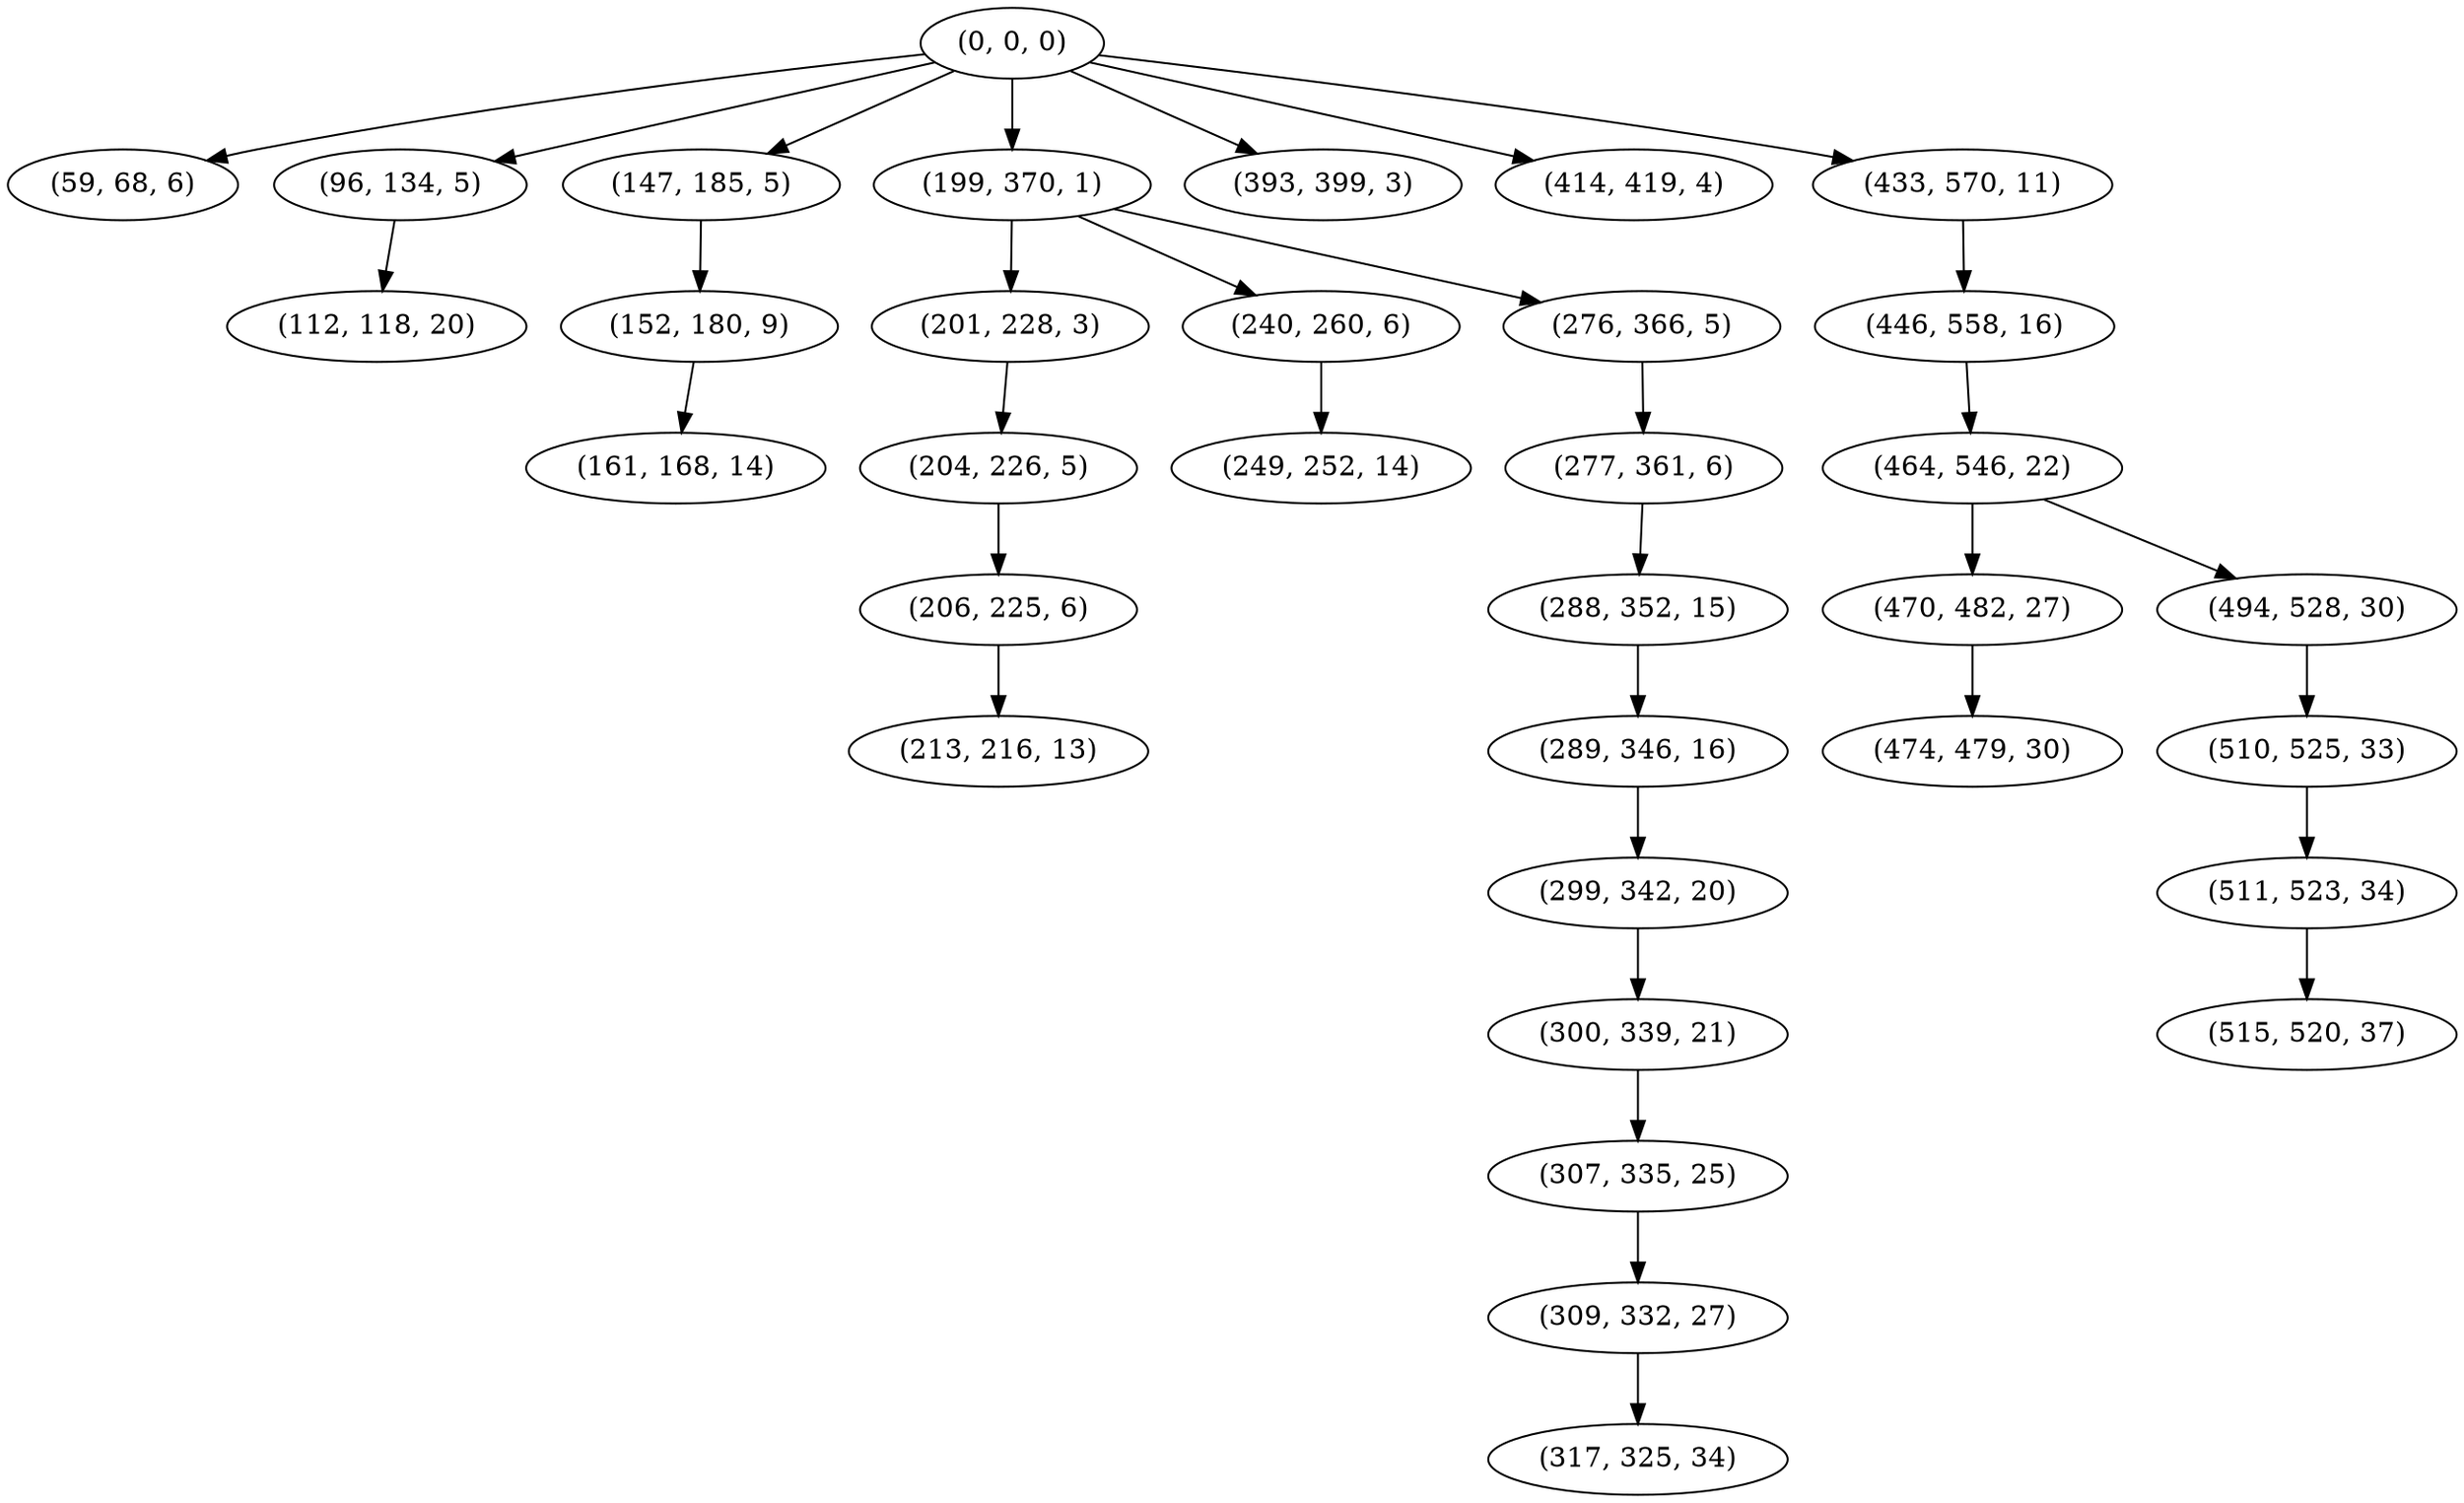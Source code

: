 digraph tree {
    "(0, 0, 0)";
    "(59, 68, 6)";
    "(96, 134, 5)";
    "(112, 118, 20)";
    "(147, 185, 5)";
    "(152, 180, 9)";
    "(161, 168, 14)";
    "(199, 370, 1)";
    "(201, 228, 3)";
    "(204, 226, 5)";
    "(206, 225, 6)";
    "(213, 216, 13)";
    "(240, 260, 6)";
    "(249, 252, 14)";
    "(276, 366, 5)";
    "(277, 361, 6)";
    "(288, 352, 15)";
    "(289, 346, 16)";
    "(299, 342, 20)";
    "(300, 339, 21)";
    "(307, 335, 25)";
    "(309, 332, 27)";
    "(317, 325, 34)";
    "(393, 399, 3)";
    "(414, 419, 4)";
    "(433, 570, 11)";
    "(446, 558, 16)";
    "(464, 546, 22)";
    "(470, 482, 27)";
    "(474, 479, 30)";
    "(494, 528, 30)";
    "(510, 525, 33)";
    "(511, 523, 34)";
    "(515, 520, 37)";
    "(0, 0, 0)" -> "(59, 68, 6)";
    "(0, 0, 0)" -> "(96, 134, 5)";
    "(0, 0, 0)" -> "(147, 185, 5)";
    "(0, 0, 0)" -> "(199, 370, 1)";
    "(0, 0, 0)" -> "(393, 399, 3)";
    "(0, 0, 0)" -> "(414, 419, 4)";
    "(0, 0, 0)" -> "(433, 570, 11)";
    "(96, 134, 5)" -> "(112, 118, 20)";
    "(147, 185, 5)" -> "(152, 180, 9)";
    "(152, 180, 9)" -> "(161, 168, 14)";
    "(199, 370, 1)" -> "(201, 228, 3)";
    "(199, 370, 1)" -> "(240, 260, 6)";
    "(199, 370, 1)" -> "(276, 366, 5)";
    "(201, 228, 3)" -> "(204, 226, 5)";
    "(204, 226, 5)" -> "(206, 225, 6)";
    "(206, 225, 6)" -> "(213, 216, 13)";
    "(240, 260, 6)" -> "(249, 252, 14)";
    "(276, 366, 5)" -> "(277, 361, 6)";
    "(277, 361, 6)" -> "(288, 352, 15)";
    "(288, 352, 15)" -> "(289, 346, 16)";
    "(289, 346, 16)" -> "(299, 342, 20)";
    "(299, 342, 20)" -> "(300, 339, 21)";
    "(300, 339, 21)" -> "(307, 335, 25)";
    "(307, 335, 25)" -> "(309, 332, 27)";
    "(309, 332, 27)" -> "(317, 325, 34)";
    "(433, 570, 11)" -> "(446, 558, 16)";
    "(446, 558, 16)" -> "(464, 546, 22)";
    "(464, 546, 22)" -> "(470, 482, 27)";
    "(464, 546, 22)" -> "(494, 528, 30)";
    "(470, 482, 27)" -> "(474, 479, 30)";
    "(494, 528, 30)" -> "(510, 525, 33)";
    "(510, 525, 33)" -> "(511, 523, 34)";
    "(511, 523, 34)" -> "(515, 520, 37)";
}
